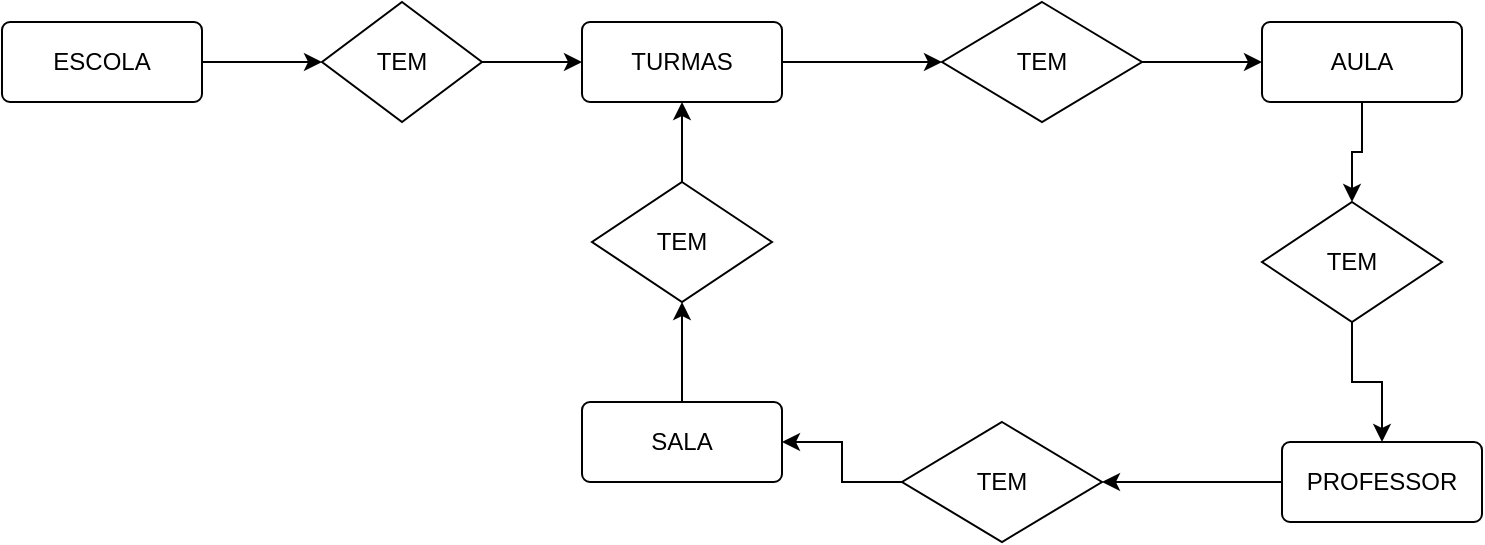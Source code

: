 <mxfile version="21.6.9" type="github">
  <diagram id="R2lEEEUBdFMjLlhIrx00" name="Page-1">
    <mxGraphModel dx="1434" dy="718" grid="1" gridSize="10" guides="1" tooltips="1" connect="1" arrows="1" fold="1" page="1" pageScale="1" pageWidth="850" pageHeight="1100" math="0" shadow="0" extFonts="Permanent Marker^https://fonts.googleapis.com/css?family=Permanent+Marker">
      <root>
        <mxCell id="0" />
        <mxCell id="1" parent="0" />
        <mxCell id="C9hAEGVwSMoUTRmDxHIF-8" value="" style="edgeStyle=orthogonalEdgeStyle;rounded=0;orthogonalLoop=1;jettySize=auto;html=1;" edge="1" parent="1" source="C9hAEGVwSMoUTRmDxHIF-1" target="C9hAEGVwSMoUTRmDxHIF-3">
          <mxGeometry relative="1" as="geometry" />
        </mxCell>
        <mxCell id="C9hAEGVwSMoUTRmDxHIF-1" value="ESCOLA" style="rounded=1;arcSize=10;whiteSpace=wrap;html=1;align=center;" vertex="1" parent="1">
          <mxGeometry x="50" y="110" width="100" height="40" as="geometry" />
        </mxCell>
        <mxCell id="C9hAEGVwSMoUTRmDxHIF-10" value="" style="edgeStyle=orthogonalEdgeStyle;rounded=0;orthogonalLoop=1;jettySize=auto;html=1;" edge="1" parent="1" source="C9hAEGVwSMoUTRmDxHIF-2" target="C9hAEGVwSMoUTRmDxHIF-4">
          <mxGeometry relative="1" as="geometry" />
        </mxCell>
        <mxCell id="C9hAEGVwSMoUTRmDxHIF-2" value="TURMAS" style="rounded=1;arcSize=10;whiteSpace=wrap;html=1;align=center;" vertex="1" parent="1">
          <mxGeometry x="340" y="110" width="100" height="40" as="geometry" />
        </mxCell>
        <mxCell id="C9hAEGVwSMoUTRmDxHIF-9" value="" style="edgeStyle=orthogonalEdgeStyle;rounded=0;orthogonalLoop=1;jettySize=auto;html=1;" edge="1" parent="1" source="C9hAEGVwSMoUTRmDxHIF-3" target="C9hAEGVwSMoUTRmDxHIF-2">
          <mxGeometry relative="1" as="geometry" />
        </mxCell>
        <mxCell id="C9hAEGVwSMoUTRmDxHIF-3" value="TEM" style="shape=rhombus;perimeter=rhombusPerimeter;whiteSpace=wrap;html=1;align=center;" vertex="1" parent="1">
          <mxGeometry x="210" y="100" width="80" height="60" as="geometry" />
        </mxCell>
        <mxCell id="C9hAEGVwSMoUTRmDxHIF-11" value="" style="edgeStyle=orthogonalEdgeStyle;rounded=0;orthogonalLoop=1;jettySize=auto;html=1;" edge="1" parent="1" source="C9hAEGVwSMoUTRmDxHIF-4" target="C9hAEGVwSMoUTRmDxHIF-5">
          <mxGeometry relative="1" as="geometry" />
        </mxCell>
        <mxCell id="C9hAEGVwSMoUTRmDxHIF-4" value="TEM" style="shape=rhombus;perimeter=rhombusPerimeter;whiteSpace=wrap;html=1;align=center;" vertex="1" parent="1">
          <mxGeometry x="520" y="100" width="100" height="60" as="geometry" />
        </mxCell>
        <mxCell id="C9hAEGVwSMoUTRmDxHIF-12" value="" style="edgeStyle=orthogonalEdgeStyle;rounded=0;orthogonalLoop=1;jettySize=auto;html=1;" edge="1" parent="1" source="C9hAEGVwSMoUTRmDxHIF-5" target="C9hAEGVwSMoUTRmDxHIF-7">
          <mxGeometry relative="1" as="geometry" />
        </mxCell>
        <mxCell id="C9hAEGVwSMoUTRmDxHIF-5" value="AULA" style="rounded=1;arcSize=10;whiteSpace=wrap;html=1;align=center;" vertex="1" parent="1">
          <mxGeometry x="680" y="110" width="100" height="40" as="geometry" />
        </mxCell>
        <mxCell id="C9hAEGVwSMoUTRmDxHIF-15" value="" style="edgeStyle=orthogonalEdgeStyle;rounded=0;orthogonalLoop=1;jettySize=auto;html=1;" edge="1" parent="1" source="C9hAEGVwSMoUTRmDxHIF-6" target="C9hAEGVwSMoUTRmDxHIF-14">
          <mxGeometry relative="1" as="geometry" />
        </mxCell>
        <mxCell id="C9hAEGVwSMoUTRmDxHIF-6" value="PROFESSOR" style="rounded=1;arcSize=10;whiteSpace=wrap;html=1;align=center;" vertex="1" parent="1">
          <mxGeometry x="690" y="320" width="100" height="40" as="geometry" />
        </mxCell>
        <mxCell id="C9hAEGVwSMoUTRmDxHIF-13" value="" style="edgeStyle=orthogonalEdgeStyle;rounded=0;orthogonalLoop=1;jettySize=auto;html=1;" edge="1" parent="1" source="C9hAEGVwSMoUTRmDxHIF-7" target="C9hAEGVwSMoUTRmDxHIF-6">
          <mxGeometry relative="1" as="geometry" />
        </mxCell>
        <mxCell id="C9hAEGVwSMoUTRmDxHIF-7" value="TEM" style="shape=rhombus;perimeter=rhombusPerimeter;whiteSpace=wrap;html=1;align=center;" vertex="1" parent="1">
          <mxGeometry x="680" y="200" width="90" height="60" as="geometry" />
        </mxCell>
        <mxCell id="C9hAEGVwSMoUTRmDxHIF-17" value="" style="edgeStyle=orthogonalEdgeStyle;rounded=0;orthogonalLoop=1;jettySize=auto;html=1;" edge="1" parent="1" source="C9hAEGVwSMoUTRmDxHIF-14" target="C9hAEGVwSMoUTRmDxHIF-16">
          <mxGeometry relative="1" as="geometry" />
        </mxCell>
        <mxCell id="C9hAEGVwSMoUTRmDxHIF-14" value="TEM" style="shape=rhombus;perimeter=rhombusPerimeter;whiteSpace=wrap;html=1;align=center;" vertex="1" parent="1">
          <mxGeometry x="500" y="310" width="100" height="60" as="geometry" />
        </mxCell>
        <mxCell id="C9hAEGVwSMoUTRmDxHIF-19" value="" style="edgeStyle=orthogonalEdgeStyle;rounded=0;orthogonalLoop=1;jettySize=auto;html=1;" edge="1" parent="1" source="C9hAEGVwSMoUTRmDxHIF-16" target="C9hAEGVwSMoUTRmDxHIF-18">
          <mxGeometry relative="1" as="geometry" />
        </mxCell>
        <mxCell id="C9hAEGVwSMoUTRmDxHIF-16" value="SALA" style="rounded=1;arcSize=10;whiteSpace=wrap;html=1;align=center;" vertex="1" parent="1">
          <mxGeometry x="340" y="300" width="100" height="40" as="geometry" />
        </mxCell>
        <mxCell id="C9hAEGVwSMoUTRmDxHIF-20" value="" style="edgeStyle=orthogonalEdgeStyle;rounded=0;orthogonalLoop=1;jettySize=auto;html=1;" edge="1" parent="1" source="C9hAEGVwSMoUTRmDxHIF-18" target="C9hAEGVwSMoUTRmDxHIF-2">
          <mxGeometry relative="1" as="geometry" />
        </mxCell>
        <mxCell id="C9hAEGVwSMoUTRmDxHIF-18" value="TEM" style="shape=rhombus;perimeter=rhombusPerimeter;whiteSpace=wrap;html=1;align=center;" vertex="1" parent="1">
          <mxGeometry x="345" y="190" width="90" height="60" as="geometry" />
        </mxCell>
      </root>
    </mxGraphModel>
  </diagram>
</mxfile>
